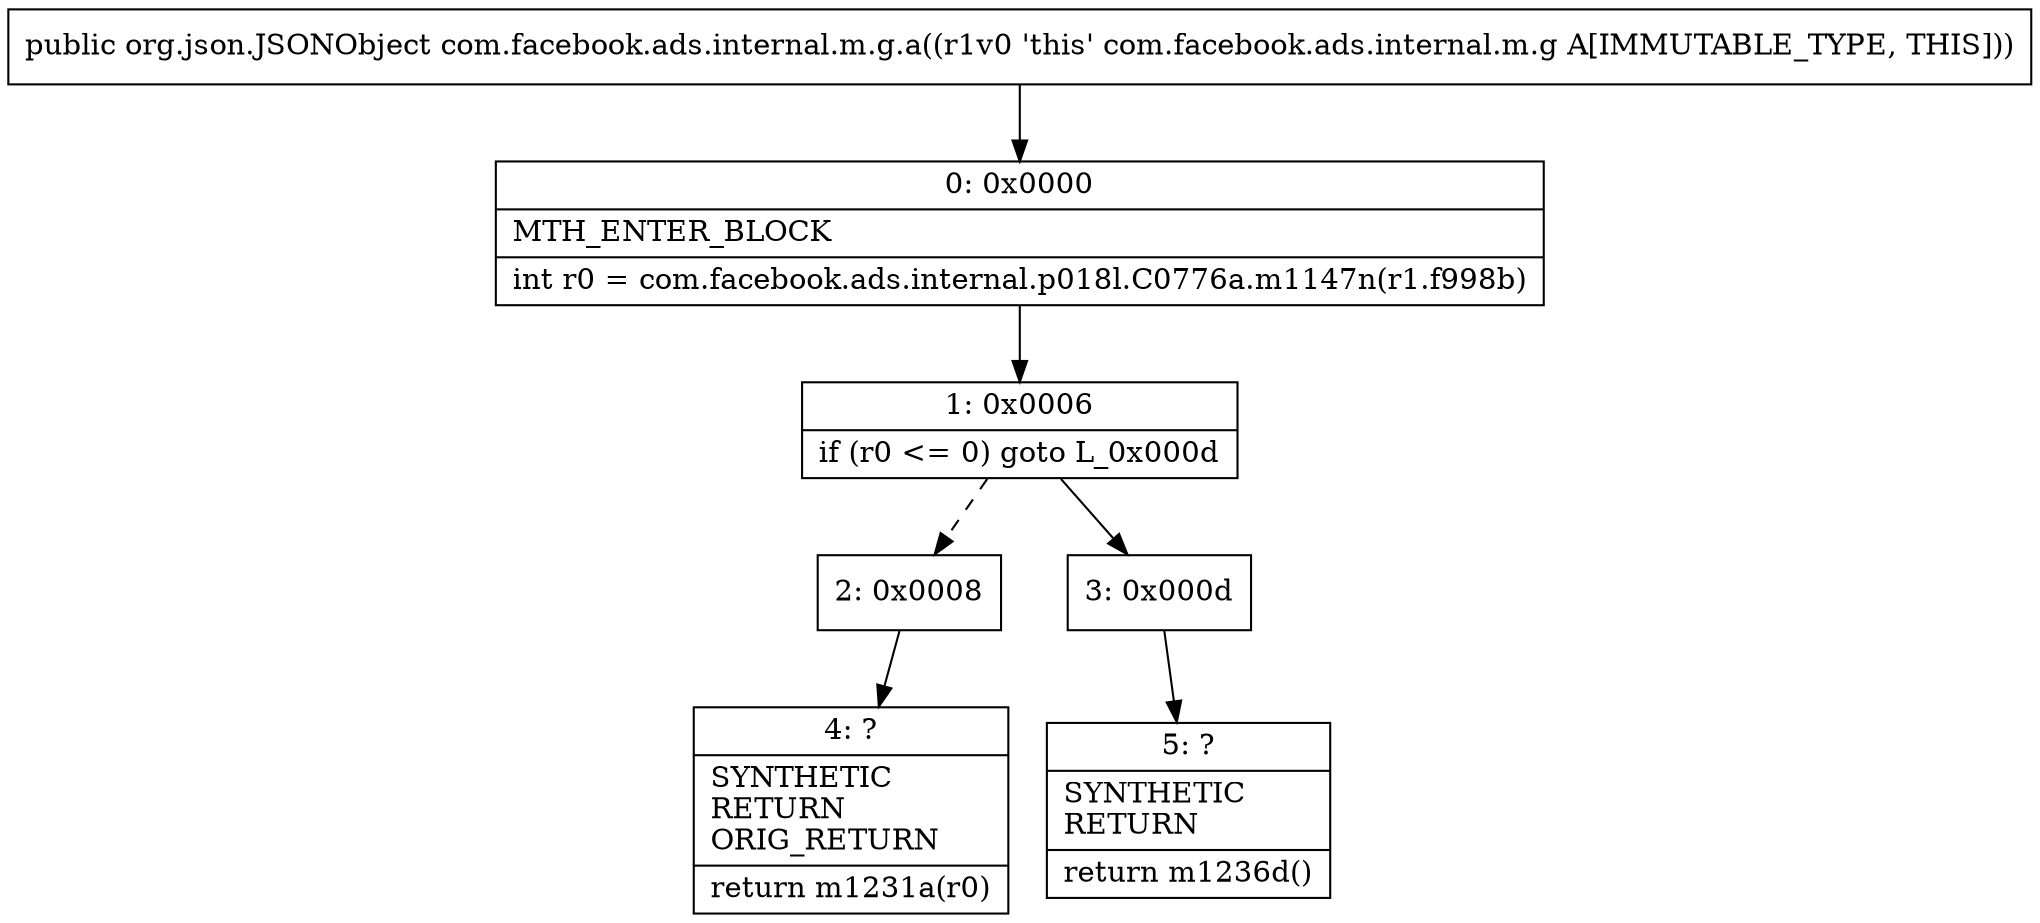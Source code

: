 digraph "CFG forcom.facebook.ads.internal.m.g.a()Lorg\/json\/JSONObject;" {
Node_0 [shape=record,label="{0\:\ 0x0000|MTH_ENTER_BLOCK\l|int r0 = com.facebook.ads.internal.p018l.C0776a.m1147n(r1.f998b)\l}"];
Node_1 [shape=record,label="{1\:\ 0x0006|if (r0 \<= 0) goto L_0x000d\l}"];
Node_2 [shape=record,label="{2\:\ 0x0008}"];
Node_3 [shape=record,label="{3\:\ 0x000d}"];
Node_4 [shape=record,label="{4\:\ ?|SYNTHETIC\lRETURN\lORIG_RETURN\l|return m1231a(r0)\l}"];
Node_5 [shape=record,label="{5\:\ ?|SYNTHETIC\lRETURN\l|return m1236d()\l}"];
MethodNode[shape=record,label="{public org.json.JSONObject com.facebook.ads.internal.m.g.a((r1v0 'this' com.facebook.ads.internal.m.g A[IMMUTABLE_TYPE, THIS])) }"];
MethodNode -> Node_0;
Node_0 -> Node_1;
Node_1 -> Node_2[style=dashed];
Node_1 -> Node_3;
Node_2 -> Node_4;
Node_3 -> Node_5;
}


